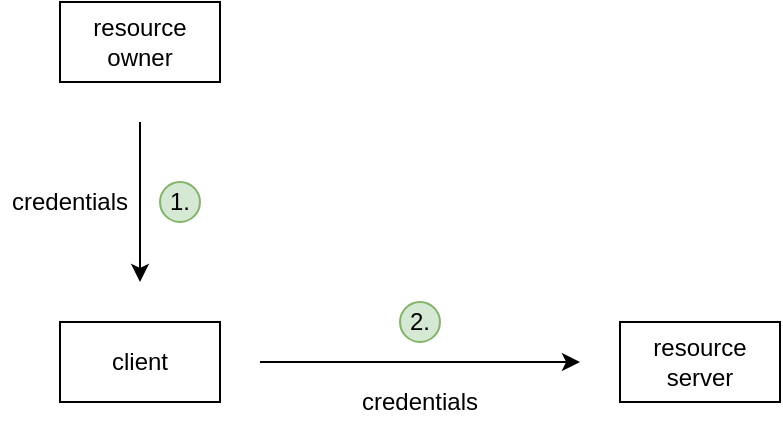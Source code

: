 <mxfile version="13.10.0" type="device"><diagram id="OLHZQ1-2_X_GF16feI17" name="Page-1"><mxGraphModel dx="946" dy="645" grid="1" gridSize="10" guides="1" tooltips="1" connect="1" arrows="1" fold="1" page="1" pageScale="1" pageWidth="850" pageHeight="1100" math="0" shadow="0"><root><mxCell id="0"/><mxCell id="1" parent="0"/><mxCell id="sBNGqOD-eWIy1nx-69WP-1" value="resource owner" style="rounded=0;whiteSpace=wrap;html=1;" parent="1" vertex="1"><mxGeometry x="160" y="120" width="80" height="40" as="geometry"/></mxCell><mxCell id="sBNGqOD-eWIy1nx-69WP-2" value="client" style="rounded=0;whiteSpace=wrap;html=1;" parent="1" vertex="1"><mxGeometry x="160" y="280" width="80" height="40" as="geometry"/></mxCell><mxCell id="sBNGqOD-eWIy1nx-69WP-3" value="resource server" style="rounded=0;whiteSpace=wrap;html=1;" parent="1" vertex="1"><mxGeometry x="440" y="280" width="80" height="40" as="geometry"/></mxCell><mxCell id="sBNGqOD-eWIy1nx-69WP-4" value="" style="endArrow=classic;html=1;" parent="1" edge="1"><mxGeometry width="50" height="50" relative="1" as="geometry"><mxPoint x="200" y="180" as="sourcePoint"/><mxPoint x="200" y="260" as="targetPoint"/></mxGeometry></mxCell><mxCell id="sBNGqOD-eWIy1nx-69WP-5" value="" style="endArrow=classic;html=1;" parent="1" edge="1"><mxGeometry width="50" height="50" relative="1" as="geometry"><mxPoint x="260" y="300" as="sourcePoint"/><mxPoint x="420" y="300" as="targetPoint"/></mxGeometry></mxCell><mxCell id="sBNGqOD-eWIy1nx-69WP-6" value="credentials" style="text;html=1;strokeColor=none;fillColor=none;align=center;verticalAlign=middle;whiteSpace=wrap;rounded=0;" parent="1" vertex="1"><mxGeometry x="130" y="210" width="70" height="20" as="geometry"/></mxCell><mxCell id="sBNGqOD-eWIy1nx-69WP-7" value="credentials" style="text;html=1;strokeColor=none;fillColor=none;align=center;verticalAlign=middle;whiteSpace=wrap;rounded=0;" parent="1" vertex="1"><mxGeometry x="305" y="310" width="70" height="20" as="geometry"/></mxCell><mxCell id="01yKMvTwgXSPO22j5kis-1" value="1." style="ellipse;whiteSpace=wrap;html=1;aspect=fixed;fillColor=#d5e8d4;strokeColor=#82b366;" parent="1" vertex="1"><mxGeometry x="210" y="210" width="20" height="20" as="geometry"/></mxCell><mxCell id="01yKMvTwgXSPO22j5kis-2" value="2." style="ellipse;whiteSpace=wrap;html=1;aspect=fixed;fillColor=#d5e8d4;strokeColor=#82b366;" parent="1" vertex="1"><mxGeometry x="330" y="270" width="20" height="20" as="geometry"/></mxCell></root></mxGraphModel></diagram></mxfile>